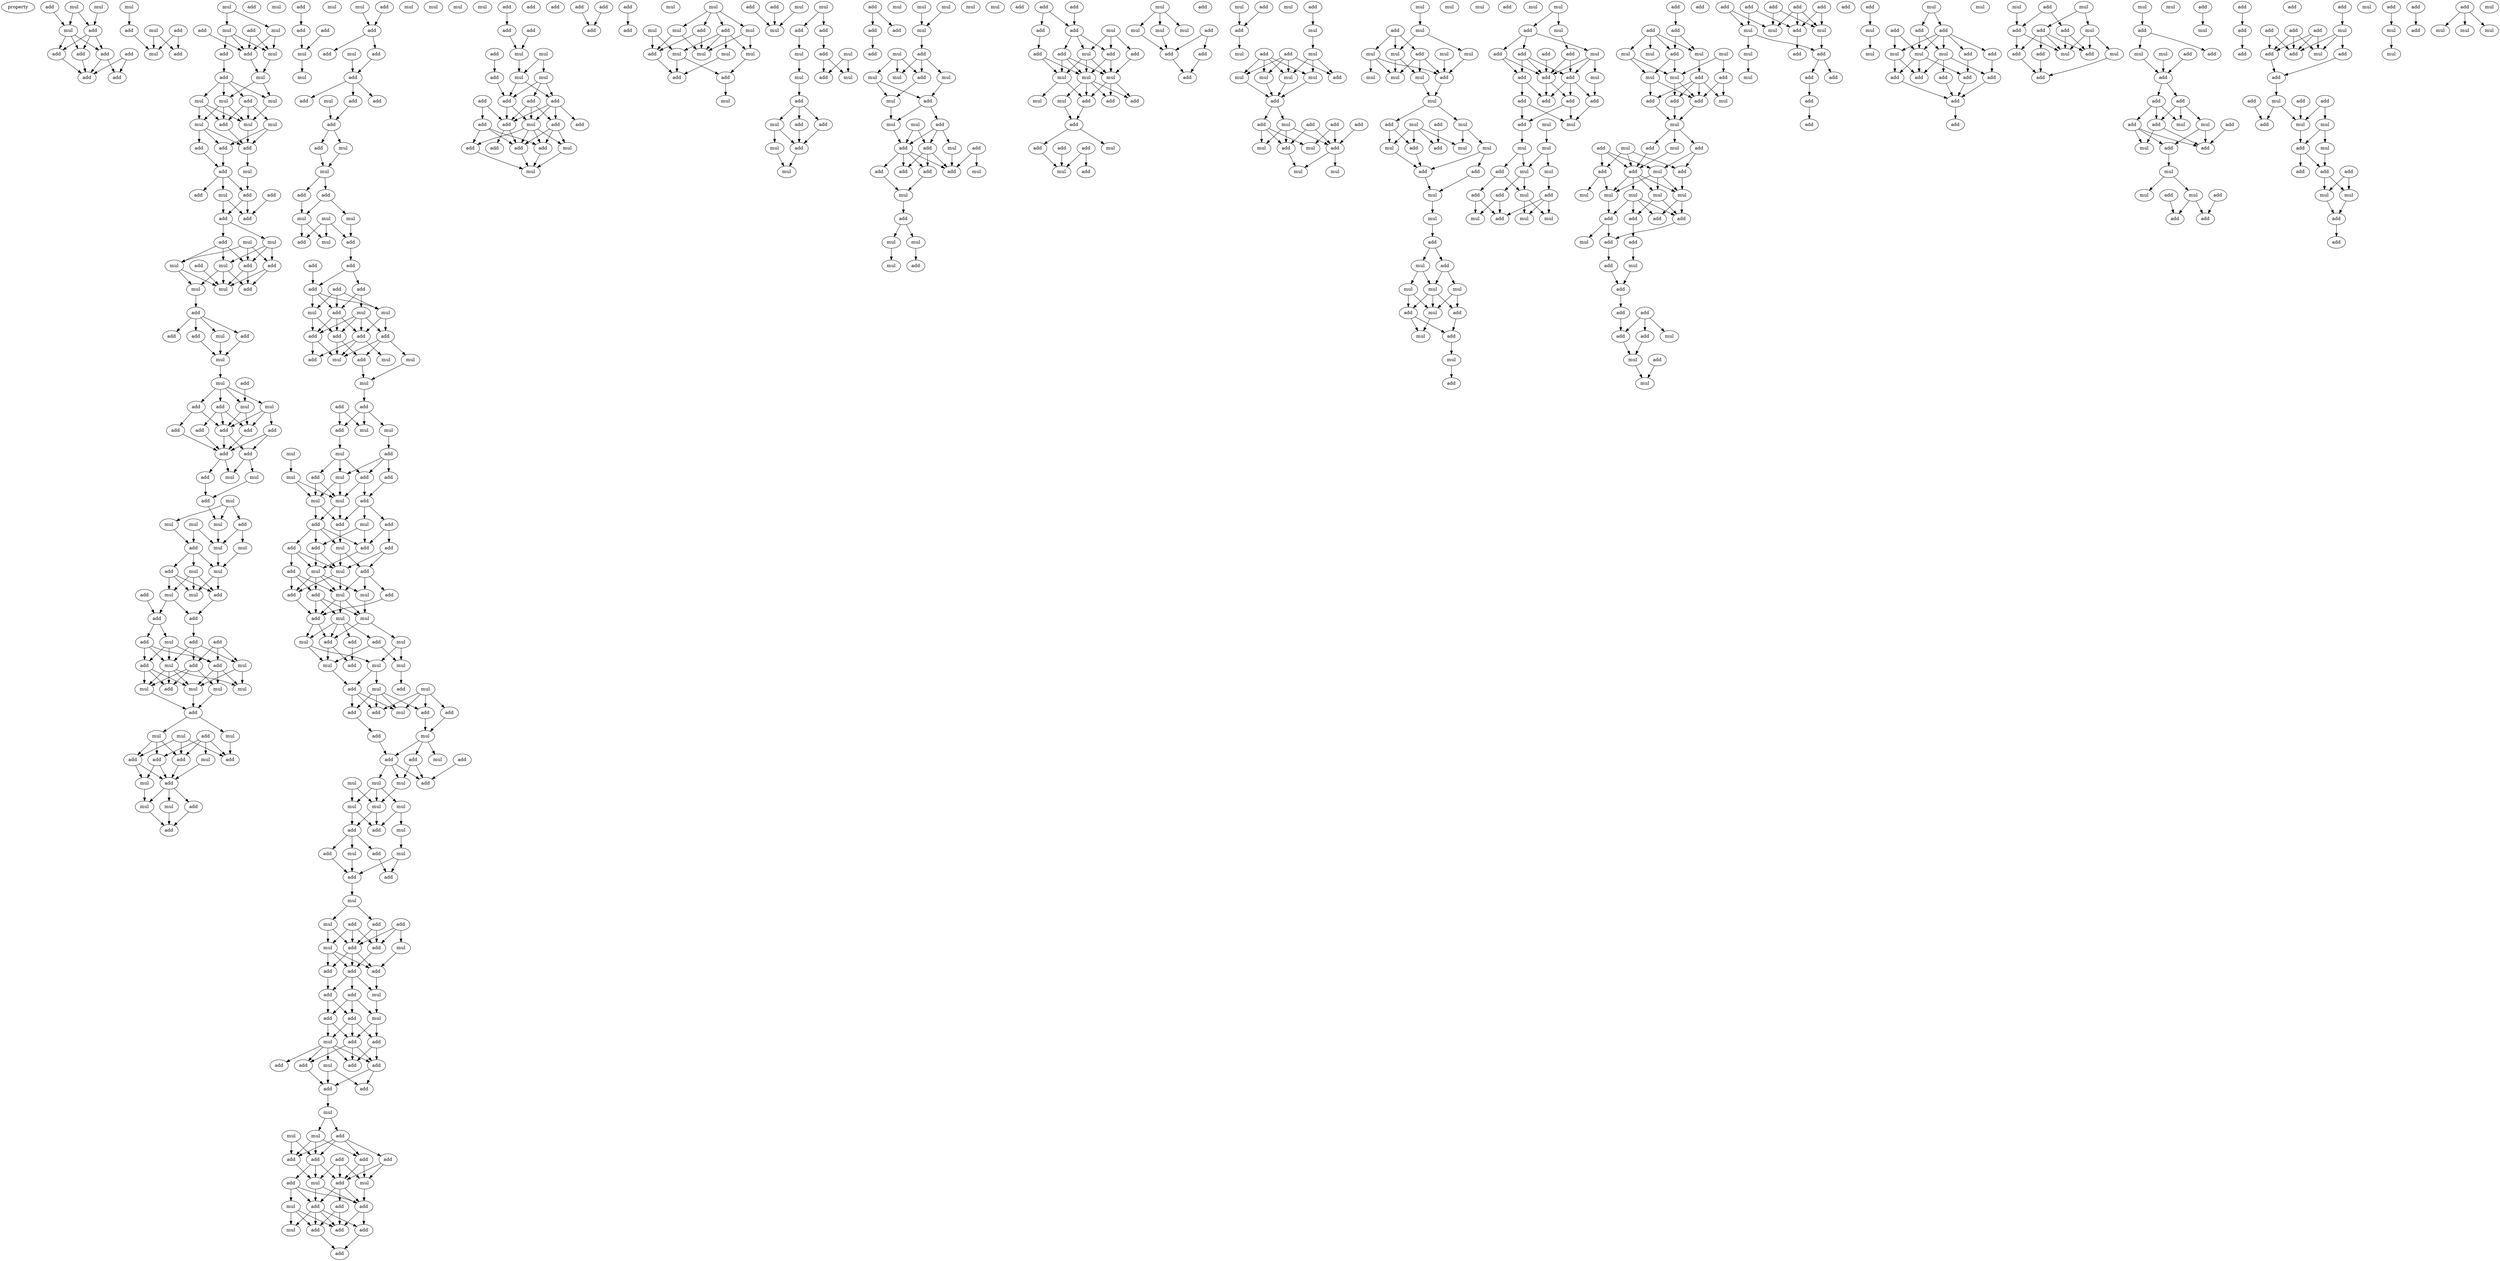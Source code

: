 digraph {
    node [fontcolor=black]
    property [mul=2,lf=1.6]
    0 [ label = mul ];
    1 [ label = mul ];
    2 [ label = add ];
    3 [ label = mul ];
    4 [ label = add ];
    5 [ label = add ];
    6 [ label = add ];
    7 [ label = add ];
    8 [ label = add ];
    9 [ label = add ];
    10 [ label = add ];
    11 [ label = mul ];
    12 [ label = add ];
    13 [ label = add ];
    14 [ label = mul ];
    15 [ label = mul ];
    16 [ label = add ];
    17 [ label = mul ];
    18 [ label = mul ];
    19 [ label = add ];
    20 [ label = mul ];
    21 [ label = add ];
    22 [ label = add ];
    23 [ label = add ];
    24 [ label = mul ];
    25 [ label = add ];
    26 [ label = mul ];
    27 [ label = add ];
    28 [ label = mul ];
    29 [ label = mul ];
    30 [ label = mul ];
    31 [ label = add ];
    32 [ label = mul ];
    33 [ label = mul ];
    34 [ label = mul ];
    35 [ label = add ];
    36 [ label = add ];
    37 [ label = add ];
    38 [ label = add ];
    39 [ label = mul ];
    40 [ label = add ];
    41 [ label = mul ];
    42 [ label = add ];
    43 [ label = add ];
    44 [ label = add ];
    45 [ label = add ];
    46 [ label = mul ];
    47 [ label = mul ];
    48 [ label = add ];
    49 [ label = add ];
    50 [ label = mul ];
    51 [ label = mul ];
    52 [ label = add ];
    53 [ label = add ];
    54 [ label = add ];
    55 [ label = mul ];
    56 [ label = mul ];
    57 [ label = add ];
    58 [ label = add ];
    59 [ label = mul ];
    60 [ label = add ];
    61 [ label = add ];
    62 [ label = mul ];
    63 [ label = add ];
    64 [ label = add ];
    65 [ label = mul ];
    66 [ label = add ];
    67 [ label = mul ];
    68 [ label = add ];
    69 [ label = mul ];
    70 [ label = add ];
    71 [ label = add ];
    72 [ label = add ];
    73 [ label = add ];
    74 [ label = add ];
    75 [ label = add ];
    76 [ label = add ];
    77 [ label = mul ];
    78 [ label = mul ];
    79 [ label = add ];
    80 [ label = add ];
    81 [ label = mul ];
    82 [ label = mul ];
    83 [ label = mul ];
    84 [ label = mul ];
    85 [ label = add ];
    86 [ label = mul ];
    87 [ label = add ];
    88 [ label = mul ];
    89 [ label = mul ];
    90 [ label = mul ];
    91 [ label = mul ];
    92 [ label = add ];
    93 [ label = add ];
    94 [ label = add ];
    95 [ label = mul ];
    96 [ label = mul ];
    97 [ label = add ];
    98 [ label = add ];
    99 [ label = mul ];
    100 [ label = add ];
    101 [ label = add ];
    102 [ label = add ];
    103 [ label = mul ];
    104 [ label = mul ];
    105 [ label = add ];
    106 [ label = add ];
    107 [ label = add ];
    108 [ label = mul ];
    109 [ label = mul ];
    110 [ label = add ];
    111 [ label = mul ];
    112 [ label = mul ];
    113 [ label = add ];
    114 [ label = mul ];
    115 [ label = add ];
    116 [ label = mul ];
    117 [ label = mul ];
    118 [ label = add ];
    119 [ label = add ];
    120 [ label = add ];
    121 [ label = mul ];
    122 [ label = add ];
    123 [ label = add ];
    124 [ label = mul ];
    125 [ label = add ];
    126 [ label = mul ];
    127 [ label = mul ];
    128 [ label = add ];
    129 [ label = add ];
    130 [ label = add ];
    131 [ label = mul ];
    132 [ label = add ];
    133 [ label = mul ];
    134 [ label = mul ];
    135 [ label = mul ];
    136 [ label = add ];
    137 [ label = add ];
    138 [ label = mul ];
    139 [ label = mul ];
    140 [ label = add ];
    141 [ label = add ];
    142 [ label = add ];
    143 [ label = mul ];
    144 [ label = add ];
    145 [ label = add ];
    146 [ label = mul ];
    147 [ label = add ];
    148 [ label = add ];
    149 [ label = add ];
    150 [ label = mul ];
    151 [ label = mul ];
    152 [ label = mul ];
    153 [ label = add ];
    154 [ label = add ];
    155 [ label = mul ];
    156 [ label = mul ];
    157 [ label = mul ];
    158 [ label = add ];
    159 [ label = mul ];
    160 [ label = add ];
    161 [ label = add ];
    162 [ label = add ];
    163 [ label = add ];
    164 [ label = add ];
    165 [ label = add ];
    166 [ label = mul ];
    167 [ label = mul ];
    168 [ label = add ];
    169 [ label = mul ];
    170 [ label = add ];
    171 [ label = add ];
    172 [ label = add ];
    173 [ label = add ];
    174 [ label = add ];
    175 [ label = mul ];
    176 [ label = mul ];
    177 [ label = mul ];
    178 [ label = add ];
    179 [ label = mul ];
    180 [ label = add ];
    181 [ label = add ];
    182 [ label = mul ];
    183 [ label = add ];
    184 [ label = mul ];
    185 [ label = add ];
    186 [ label = mul ];
    187 [ label = mul ];
    188 [ label = mul ];
    189 [ label = mul ];
    190 [ label = add ];
    191 [ label = add ];
    192 [ label = add ];
    193 [ label = mul ];
    194 [ label = mul ];
    195 [ label = add ];
    196 [ label = add ];
    197 [ label = mul ];
    198 [ label = add ];
    199 [ label = add ];
    200 [ label = add ];
    201 [ label = add ];
    202 [ label = add ];
    203 [ label = add ];
    204 [ label = mul ];
    205 [ label = add ];
    206 [ label = mul ];
    207 [ label = add ];
    208 [ label = mul ];
    209 [ label = mul ];
    210 [ label = add ];
    211 [ label = mul ];
    212 [ label = add ];
    213 [ label = add ];
    214 [ label = mul ];
    215 [ label = add ];
    216 [ label = mul ];
    217 [ label = mul ];
    218 [ label = mul ];
    219 [ label = add ];
    220 [ label = add ];
    221 [ label = add ];
    222 [ label = mul ];
    223 [ label = add ];
    224 [ label = mul ];
    225 [ label = mul ];
    226 [ label = add ];
    227 [ label = mul ];
    228 [ label = add ];
    229 [ label = mul ];
    230 [ label = add ];
    231 [ label = add ];
    232 [ label = add ];
    233 [ label = mul ];
    234 [ label = add ];
    235 [ label = mul ];
    236 [ label = add ];
    237 [ label = add ];
    238 [ label = add ];
    239 [ label = add ];
    240 [ label = mul ];
    241 [ label = mul ];
    242 [ label = add ];
    243 [ label = mul ];
    244 [ label = mul ];
    245 [ label = mul ];
    246 [ label = mul ];
    247 [ label = mul ];
    248 [ label = add ];
    249 [ label = add ];
    250 [ label = mul ];
    251 [ label = add ];
    252 [ label = mul ];
    253 [ label = add ];
    254 [ label = mul ];
    255 [ label = add ];
    256 [ label = add ];
    257 [ label = mul ];
    258 [ label = add ];
    259 [ label = mul ];
    260 [ label = add ];
    261 [ label = add ];
    262 [ label = mul ];
    263 [ label = mul ];
    264 [ label = add ];
    265 [ label = add ];
    266 [ label = add ];
    267 [ label = add ];
    268 [ label = add ];
    269 [ label = mul ];
    270 [ label = add ];
    271 [ label = add ];
    272 [ label = mul ];
    273 [ label = add ];
    274 [ label = add ];
    275 [ label = add ];
    276 [ label = mul ];
    277 [ label = add ];
    278 [ label = add ];
    279 [ label = add ];
    280 [ label = add ];
    281 [ label = mul ];
    282 [ label = add ];
    283 [ label = add ];
    284 [ label = add ];
    285 [ label = mul ];
    286 [ label = add ];
    287 [ label = mul ];
    288 [ label = mul ];
    289 [ label = mul ];
    290 [ label = add ];
    291 [ label = add ];
    292 [ label = add ];
    293 [ label = add ];
    294 [ label = add ];
    295 [ label = mul ];
    296 [ label = mul ];
    297 [ label = add ];
    298 [ label = add ];
    299 [ label = add ];
    300 [ label = mul ];
    301 [ label = add ];
    302 [ label = add ];
    303 [ label = add ];
    304 [ label = add ];
    305 [ label = mul ];
    306 [ label = add ];
    307 [ label = add ];
    308 [ label = add ];
    309 [ label = add ];
    310 [ label = add ];
    311 [ label = add ];
    312 [ label = add ];
    313 [ label = mul ];
    314 [ label = add ];
    315 [ label = mul ];
    316 [ label = mul ];
    317 [ label = add ];
    318 [ label = mul ];
    319 [ label = add ];
    320 [ label = add ];
    321 [ label = add ];
    322 [ label = add ];
    323 [ label = add ];
    324 [ label = add ];
    325 [ label = mul ];
    326 [ label = add ];
    327 [ label = add ];
    328 [ label = add ];
    329 [ label = mul ];
    330 [ label = add ];
    331 [ label = add ];
    332 [ label = add ];
    333 [ label = mul ];
    334 [ label = add ];
    335 [ label = add ];
    336 [ label = add ];
    337 [ label = add ];
    338 [ label = mul ];
    339 [ label = add ];
    340 [ label = mul ];
    341 [ label = mul ];
    342 [ label = add ];
    343 [ label = mul ];
    344 [ label = mul ];
    345 [ label = add ];
    346 [ label = add ];
    347 [ label = mul ];
    348 [ label = mul ];
    349 [ label = mul ];
    350 [ label = mul ];
    351 [ label = add ];
    352 [ label = add ];
    353 [ label = mul ];
    354 [ label = add ];
    355 [ label = add ];
    356 [ label = mul ];
    357 [ label = mul ];
    358 [ label = mul ];
    359 [ label = add ];
    360 [ label = add ];
    361 [ label = mul ];
    362 [ label = mul ];
    363 [ label = add ];
    364 [ label = mul ];
    365 [ label = mul ];
    366 [ label = add ];
    367 [ label = add ];
    368 [ label = mul ];
    369 [ label = add ];
    370 [ label = add ];
    371 [ label = mul ];
    372 [ label = add ];
    373 [ label = mul ];
    374 [ label = add ];
    375 [ label = add ];
    376 [ label = add ];
    377 [ label = add ];
    378 [ label = mul ];
    379 [ label = mul ];
    380 [ label = mul ];
    381 [ label = mul ];
    382 [ label = mul ];
    383 [ label = mul ];
    384 [ label = add ];
    385 [ label = mul ];
    386 [ label = mul ];
    387 [ label = mul ];
    388 [ label = mul ];
    389 [ label = add ];
    390 [ label = add ];
    391 [ label = mul ];
    392 [ label = add ];
    393 [ label = mul ];
    394 [ label = add ];
    395 [ label = mul ];
    396 [ label = mul ];
    397 [ label = add ];
    398 [ label = add ];
    399 [ label = add ];
    400 [ label = add ];
    401 [ label = add ];
    402 [ label = add ];
    403 [ label = mul ];
    404 [ label = add ];
    405 [ label = mul ];
    406 [ label = add ];
    407 [ label = mul ];
    408 [ label = mul ];
    409 [ label = mul ];
    410 [ label = add ];
    411 [ label = add ];
    412 [ label = add ];
    413 [ label = add ];
    414 [ label = mul ];
    415 [ label = add ];
    416 [ label = mul ];
    417 [ label = add ];
    418 [ label = add ];
    419 [ label = add ];
    420 [ label = add ];
    421 [ label = mul ];
    422 [ label = mul ];
    423 [ label = mul ];
    424 [ label = mul ];
    425 [ label = mul ];
    426 [ label = add ];
    427 [ label = add ];
    428 [ label = add ];
    429 [ label = add ];
    430 [ label = add ];
    431 [ label = add ];
    432 [ label = mul ];
    433 [ label = add ];
    434 [ label = mul ];
    435 [ label = add ];
    436 [ label = mul ];
    437 [ label = add ];
    438 [ label = mul ];
    439 [ label = mul ];
    440 [ label = mul ];
    441 [ label = add ];
    442 [ label = add ];
    443 [ label = add ];
    444 [ label = add ];
    445 [ label = mul ];
    446 [ label = mul ];
    447 [ label = add ];
    448 [ label = add ];
    449 [ label = mul ];
    450 [ label = add ];
    451 [ label = mul ];
    452 [ label = add ];
    453 [ label = add ];
    454 [ label = mul ];
    455 [ label = mul ];
    456 [ label = add ];
    457 [ label = mul ];
    458 [ label = mul ];
    459 [ label = mul ];
    460 [ label = add ];
    461 [ label = mul ];
    462 [ label = add ];
    463 [ label = add ];
    464 [ label = add ];
    465 [ label = add ];
    466 [ label = mul ];
    467 [ label = mul ];
    468 [ label = add ];
    469 [ label = add ];
    470 [ label = mul ];
    471 [ label = mul ];
    472 [ label = mul ];
    473 [ label = add ];
    474 [ label = mul ];
    475 [ label = add ];
    476 [ label = mul ];
    477 [ label = mul ];
    478 [ label = mul ];
    479 [ label = mul ];
    480 [ label = mul ];
    481 [ label = mul ];
    482 [ label = add ];
    483 [ label = mul ];
    484 [ label = mul ];
    485 [ label = add ];
    486 [ label = add ];
    487 [ label = mul ];
    488 [ label = mul ];
    489 [ label = mul ];
    490 [ label = mul ];
    491 [ label = mul ];
    492 [ label = add ];
    493 [ label = add ];
    494 [ label = add ];
    495 [ label = add ];
    496 [ label = mul ];
    497 [ label = mul ];
    498 [ label = add ];
    499 [ label = mul ];
    500 [ label = add ];
    501 [ label = mul ];
    502 [ label = mul ];
    503 [ label = mul ];
    504 [ label = mul ];
    505 [ label = add ];
    506 [ label = add ];
    507 [ label = add ];
    508 [ label = mul ];
    509 [ label = mul ];
    510 [ label = mul ];
    511 [ label = add ];
    512 [ label = mul ];
    513 [ label = add ];
    514 [ label = mul ];
    515 [ label = mul ];
    516 [ label = add ];
    517 [ label = mul ];
    518 [ label = add ];
    519 [ label = add ];
    520 [ label = mul ];
    521 [ label = add ];
    522 [ label = add ];
    523 [ label = add ];
    524 [ label = add ];
    525 [ label = mul ];
    526 [ label = add ];
    527 [ label = add ];
    528 [ label = add ];
    529 [ label = add ];
    530 [ label = add ];
    531 [ label = mul ];
    532 [ label = add ];
    533 [ label = mul ];
    534 [ label = mul ];
    535 [ label = mul ];
    536 [ label = add ];
    537 [ label = mul ];
    538 [ label = mul ];
    539 [ label = mul ];
    540 [ label = add ];
    541 [ label = add ];
    542 [ label = add ];
    543 [ label = mul ];
    544 [ label = add ];
    545 [ label = mul ];
    546 [ label = mul ];
    547 [ label = add ];
    548 [ label = add ];
    549 [ label = add ];
    550 [ label = mul ];
    551 [ label = mul ];
    552 [ label = add ];
    553 [ label = mul ];
    554 [ label = mul ];
    555 [ label = mul ];
    556 [ label = add ];
    557 [ label = add ];
    558 [ label = mul ];
    559 [ label = add ];
    560 [ label = add ];
    561 [ label = add ];
    562 [ label = mul ];
    563 [ label = mul ];
    564 [ label = add ];
    565 [ label = add ];
    566 [ label = mul ];
    567 [ label = mul ];
    568 [ label = add ];
    569 [ label = add ];
    570 [ label = add ];
    571 [ label = mul ];
    572 [ label = add ];
    573 [ label = mul ];
    574 [ label = mul ];
    575 [ label = mul ];
    576 [ label = mul ];
    577 [ label = mul ];
    578 [ label = add ];
    579 [ label = add ];
    580 [ label = add ];
    581 [ label = add ];
    582 [ label = add ];
    583 [ label = add ];
    584 [ label = mul ];
    585 [ label = add ];
    586 [ label = mul ];
    587 [ label = add ];
    588 [ label = add ];
    589 [ label = add ];
    590 [ label = add ];
    591 [ label = mul ];
    592 [ label = add ];
    593 [ label = add ];
    594 [ label = mul ];
    595 [ label = add ];
    596 [ label = mul ];
    597 [ label = add ];
    598 [ label = add ];
    599 [ label = add ];
    600 [ label = add ];
    601 [ label = add ];
    602 [ label = mul ];
    603 [ label = mul ];
    604 [ label = add ];
    605 [ label = mul ];
    606 [ label = add ];
    607 [ label = mul ];
    608 [ label = add ];
    609 [ label = add ];
    610 [ label = mul ];
    611 [ label = add ];
    612 [ label = add ];
    613 [ label = add ];
    614 [ label = add ];
    615 [ label = mul ];
    616 [ label = add ];
    617 [ label = mul ];
    618 [ label = mul ];
    619 [ label = mul ];
    620 [ label = add ];
    621 [ label = add ];
    622 [ label = add ];
    623 [ label = add ];
    624 [ label = mul ];
    625 [ label = mul ];
    626 [ label = mul ];
    627 [ label = add ];
    628 [ label = add ];
    629 [ label = add ];
    630 [ label = add ];
    631 [ label = add ];
    632 [ label = add ];
    633 [ label = add ];
    634 [ label = add ];
    635 [ label = add ];
    636 [ label = mul ];
    637 [ label = mul ];
    638 [ label = add ];
    639 [ label = add ];
    640 [ label = mul ];
    641 [ label = add ];
    642 [ label = mul ];
    643 [ label = add ];
    644 [ label = mul ];
    645 [ label = add ];
    646 [ label = add ];
    647 [ label = add ];
    648 [ label = mul ];
    649 [ label = add ];
    650 [ label = mul ];
    651 [ label = mul ];
    652 [ label = mul ];
    653 [ label = add ];
    654 [ label = add ];
    655 [ label = add ];
    656 [ label = add ];
    657 [ label = add ];
    658 [ label = add ];
    659 [ label = mul ];
    660 [ label = add ];
    661 [ label = add ];
    662 [ label = mul ];
    663 [ label = add ];
    664 [ label = mul ];
    665 [ label = add ];
    666 [ label = mul ];
    667 [ label = mul ];
    668 [ label = add ];
    669 [ label = mul ];
    670 [ label = add ];
    671 [ label = add ];
    672 [ label = add ];
    673 [ label = add ];
    674 [ label = add ];
    675 [ label = mul ];
    676 [ label = add ];
    677 [ label = add ];
    678 [ label = add ];
    679 [ label = add ];
    680 [ label = add ];
    681 [ label = add ];
    682 [ label = add ];
    683 [ label = mul ];
    684 [ label = mul ];
    685 [ label = add ];
    686 [ label = add ];
    687 [ label = add ];
    688 [ label = mul ];
    689 [ label = add ];
    690 [ label = add ];
    691 [ label = mul ];
    692 [ label = add ];
    693 [ label = add ];
    694 [ label = add ];
    695 [ label = mul ];
    696 [ label = mul ];
    697 [ label = mul ];
    698 [ label = add ];
    699 [ label = add ];
    700 [ label = add ];
    701 [ label = add ];
    702 [ label = mul ];
    703 [ label = mul ];
    704 [ label = add ];
    705 [ label = add ];
    706 [ label = add ];
    707 [ label = add ];
    708 [ label = mul ];
    709 [ label = add ];
    710 [ label = mul ];
    711 [ label = add ];
    712 [ label = mul ];
    713 [ label = mul ];
    714 [ label = mul ];
    715 [ label = mul ];
    0 -> 3 [ name = 0 ];
    0 -> 4 [ name = 1 ];
    1 -> 4 [ name = 2 ];
    2 -> 3 [ name = 3 ];
    3 -> 5 [ name = 4 ];
    3 -> 6 [ name = 5 ];
    3 -> 8 [ name = 6 ];
    4 -> 5 [ name = 7 ];
    4 -> 6 [ name = 8 ];
    4 -> 8 [ name = 9 ];
    5 -> 9 [ name = 10 ];
    6 -> 9 [ name = 11 ];
    6 -> 10 [ name = 12 ];
    7 -> 9 [ name = 13 ];
    7 -> 10 [ name = 14 ];
    8 -> 9 [ name = 15 ];
    11 -> 13 [ name = 16 ];
    12 -> 15 [ name = 17 ];
    12 -> 16 [ name = 18 ];
    13 -> 15 [ name = 19 ];
    14 -> 15 [ name = 20 ];
    14 -> 16 [ name = 21 ];
    17 -> 18 [ name = 22 ];
    17 -> 20 [ name = 23 ];
    18 -> 22 [ name = 24 ];
    18 -> 23 [ name = 25 ];
    18 -> 24 [ name = 26 ];
    19 -> 23 [ name = 27 ];
    19 -> 24 [ name = 28 ];
    20 -> 23 [ name = 29 ];
    20 -> 24 [ name = 30 ];
    21 -> 23 [ name = 31 ];
    22 -> 25 [ name = 32 ];
    23 -> 26 [ name = 33 ];
    24 -> 26 [ name = 34 ];
    25 -> 27 [ name = 35 ];
    25 -> 28 [ name = 36 ];
    25 -> 29 [ name = 37 ];
    25 -> 30 [ name = 38 ];
    26 -> 28 [ name = 39 ];
    26 -> 29 [ name = 40 ];
    27 -> 31 [ name = 41 ];
    27 -> 32 [ name = 42 ];
    27 -> 34 [ name = 43 ];
    28 -> 31 [ name = 44 ];
    28 -> 32 [ name = 45 ];
    28 -> 33 [ name = 46 ];
    29 -> 32 [ name = 47 ];
    30 -> 31 [ name = 48 ];
    30 -> 32 [ name = 49 ];
    30 -> 33 [ name = 50 ];
    31 -> 36 [ name = 51 ];
    32 -> 36 [ name = 52 ];
    33 -> 35 [ name = 53 ];
    33 -> 36 [ name = 54 ];
    33 -> 37 [ name = 55 ];
    34 -> 35 [ name = 56 ];
    34 -> 36 [ name = 57 ];
    35 -> 38 [ name = 58 ];
    36 -> 39 [ name = 59 ];
    37 -> 38 [ name = 60 ];
    38 -> 40 [ name = 61 ];
    38 -> 41 [ name = 62 ];
    38 -> 43 [ name = 63 ];
    39 -> 43 [ name = 64 ];
    41 -> 44 [ name = 65 ];
    41 -> 45 [ name = 66 ];
    42 -> 45 [ name = 67 ];
    43 -> 44 [ name = 68 ];
    43 -> 45 [ name = 69 ];
    44 -> 47 [ name = 70 ];
    44 -> 48 [ name = 71 ];
    46 -> 50 [ name = 72 ];
    46 -> 52 [ name = 73 ];
    46 -> 53 [ name = 74 ];
    47 -> 51 [ name = 75 ];
    47 -> 52 [ name = 76 ];
    47 -> 53 [ name = 77 ];
    48 -> 50 [ name = 78 ];
    48 -> 51 [ name = 79 ];
    48 -> 53 [ name = 80 ];
    49 -> 56 [ name = 81 ];
    50 -> 55 [ name = 82 ];
    50 -> 56 [ name = 83 ];
    51 -> 54 [ name = 84 ];
    51 -> 55 [ name = 85 ];
    51 -> 56 [ name = 86 ];
    52 -> 54 [ name = 87 ];
    52 -> 56 [ name = 88 ];
    53 -> 54 [ name = 89 ];
    53 -> 56 [ name = 90 ];
    55 -> 57 [ name = 91 ];
    57 -> 58 [ name = 92 ];
    57 -> 59 [ name = 93 ];
    57 -> 60 [ name = 94 ];
    57 -> 61 [ name = 95 ];
    59 -> 62 [ name = 96 ];
    60 -> 62 [ name = 97 ];
    61 -> 62 [ name = 98 ];
    62 -> 65 [ name = 99 ];
    64 -> 69 [ name = 100 ];
    65 -> 66 [ name = 101 ];
    65 -> 67 [ name = 102 ];
    65 -> 68 [ name = 103 ];
    65 -> 69 [ name = 104 ];
    66 -> 70 [ name = 105 ];
    66 -> 72 [ name = 106 ];
    66 -> 74 [ name = 107 ];
    67 -> 70 [ name = 108 ];
    67 -> 71 [ name = 109 ];
    67 -> 74 [ name = 110 ];
    68 -> 73 [ name = 111 ];
    68 -> 74 [ name = 112 ];
    69 -> 70 [ name = 113 ];
    69 -> 74 [ name = 114 ];
    70 -> 75 [ name = 115 ];
    71 -> 75 [ name = 116 ];
    71 -> 76 [ name = 117 ];
    72 -> 75 [ name = 118 ];
    73 -> 75 [ name = 119 ];
    74 -> 75 [ name = 120 ];
    74 -> 76 [ name = 121 ];
    75 -> 78 [ name = 122 ];
    75 -> 79 [ name = 123 ];
    76 -> 77 [ name = 124 ];
    76 -> 78 [ name = 125 ];
    77 -> 80 [ name = 126 ];
    79 -> 80 [ name = 127 ];
    80 -> 86 [ name = 128 ];
    81 -> 84 [ name = 129 ];
    81 -> 85 [ name = 130 ];
    81 -> 86 [ name = 131 ];
    82 -> 87 [ name = 132 ];
    82 -> 88 [ name = 133 ];
    84 -> 87 [ name = 134 ];
    85 -> 88 [ name = 135 ];
    85 -> 89 [ name = 136 ];
    86 -> 88 [ name = 137 ];
    87 -> 90 [ name = 138 ];
    87 -> 91 [ name = 139 ];
    87 -> 92 [ name = 140 ];
    88 -> 91 [ name = 141 ];
    89 -> 91 [ name = 142 ];
    90 -> 94 [ name = 143 ];
    90 -> 95 [ name = 144 ];
    90 -> 96 [ name = 145 ];
    91 -> 94 [ name = 146 ];
    91 -> 96 [ name = 147 ];
    92 -> 94 [ name = 148 ];
    92 -> 95 [ name = 149 ];
    92 -> 96 [ name = 150 ];
    93 -> 98 [ name = 151 ];
    94 -> 97 [ name = 152 ];
    95 -> 97 [ name = 153 ];
    95 -> 98 [ name = 154 ];
    97 -> 100 [ name = 155 ];
    98 -> 99 [ name = 156 ];
    98 -> 102 [ name = 157 ];
    99 -> 103 [ name = 158 ];
    99 -> 105 [ name = 159 ];
    99 -> 107 [ name = 160 ];
    100 -> 103 [ name = 161 ];
    100 -> 104 [ name = 162 ];
    100 -> 106 [ name = 163 ];
    101 -> 104 [ name = 164 ];
    101 -> 106 [ name = 165 ];
    101 -> 107 [ name = 166 ];
    102 -> 103 [ name = 167 ];
    102 -> 105 [ name = 168 ];
    102 -> 107 [ name = 169 ];
    103 -> 109 [ name = 170 ];
    103 -> 110 [ name = 171 ];
    103 -> 111 [ name = 172 ];
    103 -> 112 [ name = 173 ];
    104 -> 109 [ name = 174 ];
    104 -> 112 [ name = 175 ];
    105 -> 109 [ name = 176 ];
    105 -> 110 [ name = 177 ];
    105 -> 111 [ name = 178 ];
    106 -> 108 [ name = 179 ];
    106 -> 110 [ name = 180 ];
    106 -> 111 [ name = 181 ];
    107 -> 108 [ name = 182 ];
    107 -> 109 [ name = 183 ];
    107 -> 112 [ name = 184 ];
    108 -> 113 [ name = 185 ];
    109 -> 113 [ name = 186 ];
    111 -> 113 [ name = 187 ];
    113 -> 114 [ name = 188 ];
    113 -> 116 [ name = 189 ];
    114 -> 118 [ name = 190 ];
    114 -> 119 [ name = 191 ];
    114 -> 120 [ name = 192 ];
    115 -> 119 [ name = 193 ];
    115 -> 120 [ name = 194 ];
    115 -> 121 [ name = 195 ];
    115 -> 122 [ name = 196 ];
    116 -> 122 [ name = 197 ];
    117 -> 118 [ name = 198 ];
    117 -> 119 [ name = 199 ];
    117 -> 122 [ name = 200 ];
    118 -> 123 [ name = 201 ];
    118 -> 124 [ name = 202 ];
    119 -> 123 [ name = 203 ];
    120 -> 123 [ name = 204 ];
    120 -> 124 [ name = 205 ];
    121 -> 123 [ name = 206 ];
    123 -> 125 [ name = 207 ];
    123 -> 126 [ name = 208 ];
    123 -> 127 [ name = 209 ];
    124 -> 126 [ name = 210 ];
    125 -> 129 [ name = 211 ];
    126 -> 129 [ name = 212 ];
    127 -> 129 [ name = 213 ];
    128 -> 132 [ name = 214 ];
    130 -> 133 [ name = 215 ];
    132 -> 133 [ name = 216 ];
    133 -> 135 [ name = 217 ];
    134 -> 137 [ name = 218 ];
    136 -> 137 [ name = 219 ];
    137 -> 140 [ name = 220 ];
    137 -> 141 [ name = 221 ];
    138 -> 142 [ name = 222 ];
    140 -> 142 [ name = 223 ];
    142 -> 144 [ name = 224 ];
    142 -> 145 [ name = 225 ];
    142 -> 147 [ name = 226 ];
    144 -> 148 [ name = 227 ];
    146 -> 148 [ name = 228 ];
    148 -> 149 [ name = 229 ];
    148 -> 150 [ name = 230 ];
    149 -> 152 [ name = 231 ];
    150 -> 152 [ name = 232 ];
    152 -> 153 [ name = 233 ];
    152 -> 154 [ name = 234 ];
    153 -> 156 [ name = 235 ];
    154 -> 155 [ name = 236 ];
    154 -> 156 [ name = 237 ];
    155 -> 160 [ name = 238 ];
    156 -> 158 [ name = 239 ];
    156 -> 159 [ name = 240 ];
    157 -> 158 [ name = 241 ];
    157 -> 159 [ name = 242 ];
    157 -> 160 [ name = 243 ];
    160 -> 162 [ name = 244 ];
    161 -> 164 [ name = 245 ];
    162 -> 163 [ name = 246 ];
    162 -> 164 [ name = 247 ];
    163 -> 168 [ name = 248 ];
    163 -> 169 [ name = 249 ];
    164 -> 166 [ name = 250 ];
    164 -> 167 [ name = 251 ];
    164 -> 168 [ name = 252 ];
    165 -> 166 [ name = 253 ];
    165 -> 167 [ name = 254 ];
    165 -> 168 [ name = 255 ];
    166 -> 170 [ name = 256 ];
    166 -> 171 [ name = 257 ];
    167 -> 172 [ name = 258 ];
    167 -> 173 [ name = 259 ];
    168 -> 170 [ name = 260 ];
    168 -> 171 [ name = 261 ];
    168 -> 172 [ name = 262 ];
    169 -> 170 [ name = 263 ];
    169 -> 171 [ name = 264 ];
    169 -> 172 [ name = 265 ];
    169 -> 173 [ name = 266 ];
    170 -> 174 [ name = 267 ];
    170 -> 175 [ name = 268 ];
    171 -> 175 [ name = 269 ];
    171 -> 178 [ name = 270 ];
    172 -> 174 [ name = 271 ];
    172 -> 175 [ name = 272 ];
    172 -> 176 [ name = 273 ];
    173 -> 175 [ name = 274 ];
    173 -> 177 [ name = 275 ];
    173 -> 178 [ name = 276 ];
    177 -> 179 [ name = 277 ];
    178 -> 179 [ name = 278 ];
    179 -> 181 [ name = 279 ];
    180 -> 182 [ name = 280 ];
    180 -> 183 [ name = 281 ];
    181 -> 182 [ name = 282 ];
    181 -> 183 [ name = 283 ];
    181 -> 184 [ name = 284 ];
    183 -> 186 [ name = 285 ];
    184 -> 185 [ name = 286 ];
    185 -> 188 [ name = 287 ];
    185 -> 190 [ name = 288 ];
    185 -> 191 [ name = 289 ];
    186 -> 188 [ name = 290 ];
    186 -> 191 [ name = 291 ];
    186 -> 192 [ name = 292 ];
    187 -> 189 [ name = 293 ];
    188 -> 193 [ name = 294 ];
    188 -> 194 [ name = 295 ];
    189 -> 193 [ name = 296 ];
    189 -> 194 [ name = 297 ];
    190 -> 195 [ name = 298 ];
    191 -> 194 [ name = 299 ];
    191 -> 195 [ name = 300 ];
    192 -> 193 [ name = 301 ];
    192 -> 194 [ name = 302 ];
    193 -> 198 [ name = 303 ];
    193 -> 199 [ name = 304 ];
    194 -> 198 [ name = 305 ];
    194 -> 199 [ name = 306 ];
    195 -> 196 [ name = 307 ];
    195 -> 197 [ name = 308 ];
    195 -> 198 [ name = 309 ];
    196 -> 201 [ name = 310 ];
    196 -> 202 [ name = 311 ];
    197 -> 201 [ name = 312 ];
    197 -> 203 [ name = 313 ];
    198 -> 204 [ name = 314 ];
    199 -> 200 [ name = 315 ];
    199 -> 201 [ name = 316 ];
    199 -> 203 [ name = 317 ];
    199 -> 204 [ name = 318 ];
    200 -> 206 [ name = 319 ];
    200 -> 207 [ name = 320 ];
    200 -> 208 [ name = 321 ];
    201 -> 208 [ name = 322 ];
    202 -> 205 [ name = 323 ];
    202 -> 206 [ name = 324 ];
    203 -> 206 [ name = 325 ];
    203 -> 208 [ name = 326 ];
    204 -> 205 [ name = 327 ];
    204 -> 206 [ name = 328 ];
    205 -> 209 [ name = 329 ];
    205 -> 211 [ name = 330 ];
    205 -> 212 [ name = 331 ];
    206 -> 209 [ name = 332 ];
    206 -> 210 [ name = 333 ];
    207 -> 209 [ name = 334 ];
    207 -> 210 [ name = 335 ];
    207 -> 213 [ name = 336 ];
    208 -> 209 [ name = 337 ];
    208 -> 210 [ name = 338 ];
    208 -> 211 [ name = 339 ];
    208 -> 213 [ name = 340 ];
    209 -> 214 [ name = 341 ];
    209 -> 215 [ name = 342 ];
    209 -> 216 [ name = 343 ];
    210 -> 215 [ name = 344 ];
    211 -> 214 [ name = 345 ];
    212 -> 215 [ name = 346 ];
    213 -> 214 [ name = 347 ];
    213 -> 215 [ name = 348 ];
    213 -> 216 [ name = 349 ];
    214 -> 218 [ name = 350 ];
    214 -> 220 [ name = 351 ];
    215 -> 217 [ name = 352 ];
    215 -> 220 [ name = 353 ];
    216 -> 217 [ name = 354 ];
    216 -> 219 [ name = 355 ];
    216 -> 220 [ name = 356 ];
    216 -> 221 [ name = 357 ];
    217 -> 224 [ name = 358 ];
    217 -> 225 [ name = 359 ];
    218 -> 222 [ name = 360 ];
    218 -> 225 [ name = 361 ];
    219 -> 223 [ name = 362 ];
    220 -> 223 [ name = 363 ];
    220 -> 224 [ name = 364 ];
    221 -> 222 [ name = 365 ];
    221 -> 224 [ name = 366 ];
    222 -> 228 [ name = 367 ];
    224 -> 226 [ name = 368 ];
    225 -> 226 [ name = 369 ];
    225 -> 227 [ name = 370 ];
    226 -> 231 [ name = 371 ];
    226 -> 233 [ name = 372 ];
    226 -> 234 [ name = 373 ];
    227 -> 231 [ name = 374 ];
    227 -> 232 [ name = 375 ];
    227 -> 233 [ name = 376 ];
    227 -> 234 [ name = 377 ];
    229 -> 230 [ name = 378 ];
    229 -> 231 [ name = 379 ];
    229 -> 232 [ name = 380 ];
    229 -> 233 [ name = 381 ];
    230 -> 235 [ name = 382 ];
    232 -> 235 [ name = 383 ];
    234 -> 236 [ name = 384 ];
    235 -> 238 [ name = 385 ];
    235 -> 239 [ name = 386 ];
    235 -> 240 [ name = 387 ];
    236 -> 239 [ name = 388 ];
    237 -> 242 [ name = 389 ];
    238 -> 242 [ name = 390 ];
    238 -> 244 [ name = 391 ];
    239 -> 241 [ name = 392 ];
    239 -> 242 [ name = 393 ];
    239 -> 244 [ name = 394 ];
    241 -> 245 [ name = 395 ];
    241 -> 246 [ name = 396 ];
    241 -> 247 [ name = 397 ];
    243 -> 245 [ name = 398 ];
    243 -> 247 [ name = 399 ];
    244 -> 245 [ name = 400 ];
    245 -> 248 [ name = 401 ];
    245 -> 249 [ name = 402 ];
    246 -> 249 [ name = 403 ];
    246 -> 250 [ name = 404 ];
    247 -> 248 [ name = 405 ];
    247 -> 249 [ name = 406 ];
    248 -> 251 [ name = 407 ];
    248 -> 252 [ name = 408 ];
    248 -> 253 [ name = 409 ];
    250 -> 254 [ name = 410 ];
    251 -> 256 [ name = 411 ];
    252 -> 255 [ name = 412 ];
    253 -> 255 [ name = 413 ];
    254 -> 255 [ name = 414 ];
    254 -> 256 [ name = 415 ];
    255 -> 257 [ name = 416 ];
    257 -> 259 [ name = 417 ];
    257 -> 261 [ name = 418 ];
    258 -> 262 [ name = 419 ];
    258 -> 264 [ name = 420 ];
    258 -> 265 [ name = 421 ];
    259 -> 263 [ name = 422 ];
    259 -> 264 [ name = 423 ];
    260 -> 263 [ name = 424 ];
    260 -> 264 [ name = 425 ];
    260 -> 265 [ name = 426 ];
    261 -> 264 [ name = 427 ];
    261 -> 265 [ name = 428 ];
    262 -> 267 [ name = 429 ];
    263 -> 266 [ name = 430 ];
    263 -> 267 [ name = 431 ];
    263 -> 268 [ name = 432 ];
    264 -> 266 [ name = 433 ];
    264 -> 267 [ name = 434 ];
    264 -> 268 [ name = 435 ];
    265 -> 266 [ name = 436 ];
    266 -> 269 [ name = 437 ];
    266 -> 270 [ name = 438 ];
    266 -> 271 [ name = 439 ];
    267 -> 269 [ name = 440 ];
    268 -> 270 [ name = 441 ];
    269 -> 272 [ name = 442 ];
    270 -> 273 [ name = 443 ];
    270 -> 274 [ name = 444 ];
    271 -> 272 [ name = 445 ];
    271 -> 273 [ name = 446 ];
    271 -> 274 [ name = 447 ];
    272 -> 275 [ name = 448 ];
    272 -> 277 [ name = 449 ];
    273 -> 275 [ name = 450 ];
    273 -> 276 [ name = 451 ];
    273 -> 277 [ name = 452 ];
    274 -> 275 [ name = 453 ];
    274 -> 276 [ name = 454 ];
    275 -> 278 [ name = 455 ];
    275 -> 280 [ name = 456 ];
    275 -> 282 [ name = 457 ];
    276 -> 278 [ name = 458 ];
    276 -> 279 [ name = 459 ];
    276 -> 280 [ name = 460 ];
    276 -> 281 [ name = 461 ];
    276 -> 282 [ name = 462 ];
    277 -> 280 [ name = 463 ];
    277 -> 282 [ name = 464 ];
    278 -> 284 [ name = 465 ];
    281 -> 283 [ name = 466 ];
    281 -> 284 [ name = 467 ];
    282 -> 283 [ name = 468 ];
    282 -> 284 [ name = 469 ];
    284 -> 285 [ name = 470 ];
    285 -> 286 [ name = 471 ];
    285 -> 289 [ name = 472 ];
    286 -> 290 [ name = 473 ];
    286 -> 291 [ name = 474 ];
    286 -> 292 [ name = 475 ];
    286 -> 294 [ name = 476 ];
    288 -> 291 [ name = 477 ];
    288 -> 292 [ name = 478 ];
    289 -> 290 [ name = 479 ];
    289 -> 291 [ name = 480 ];
    289 -> 292 [ name = 481 ];
    290 -> 296 [ name = 482 ];
    290 -> 298 [ name = 483 ];
    291 -> 295 [ name = 484 ];
    291 -> 297 [ name = 485 ];
    291 -> 298 [ name = 486 ];
    292 -> 295 [ name = 487 ];
    293 -> 295 [ name = 488 ];
    293 -> 296 [ name = 489 ];
    293 -> 298 [ name = 490 ];
    294 -> 296 [ name = 491 ];
    294 -> 298 [ name = 492 ];
    295 -> 301 [ name = 493 ];
    295 -> 302 [ name = 494 ];
    296 -> 302 [ name = 495 ];
    297 -> 300 [ name = 496 ];
    297 -> 301 [ name = 497 ];
    297 -> 302 [ name = 498 ];
    298 -> 299 [ name = 499 ];
    298 -> 301 [ name = 500 ];
    298 -> 302 [ name = 501 ];
    299 -> 303 [ name = 502 ];
    299 -> 306 [ name = 503 ];
    300 -> 303 [ name = 504 ];
    300 -> 305 [ name = 505 ];
    300 -> 306 [ name = 506 ];
    301 -> 303 [ name = 507 ];
    301 -> 304 [ name = 508 ];
    301 -> 305 [ name = 509 ];
    301 -> 306 [ name = 510 ];
    302 -> 303 [ name = 511 ];
    302 -> 304 [ name = 512 ];
    304 -> 307 [ name = 513 ];
    306 -> 307 [ name = 514 ];
    308 -> 310 [ name = 515 ];
    310 -> 313 [ name = 516 ];
    312 -> 313 [ name = 517 ];
    313 -> 318 [ name = 518 ];
    314 -> 317 [ name = 519 ];
    315 -> 316 [ name = 520 ];
    315 -> 318 [ name = 521 ];
    316 -> 319 [ name = 522 ];
    316 -> 321 [ name = 523 ];
    316 -> 322 [ name = 524 ];
    317 -> 322 [ name = 525 ];
    318 -> 319 [ name = 526 ];
    318 -> 322 [ name = 527 ];
    319 -> 323 [ name = 528 ];
    319 -> 324 [ name = 529 ];
    319 -> 325 [ name = 530 ];
    319 -> 327 [ name = 531 ];
    320 -> 323 [ name = 532 ];
    320 -> 326 [ name = 533 ];
    321 -> 323 [ name = 534 ];
    321 -> 324 [ name = 535 ];
    321 -> 325 [ name = 536 ];
    322 -> 323 [ name = 537 ];
    322 -> 325 [ name = 538 ];
    323 -> 330 [ name = 539 ];
    323 -> 331 [ name = 540 ];
    324 -> 329 [ name = 541 ];
    324 -> 331 [ name = 542 ];
    324 -> 332 [ name = 543 ];
    325 -> 328 [ name = 544 ];
    325 -> 329 [ name = 545 ];
    325 -> 331 [ name = 546 ];
    325 -> 332 [ name = 547 ];
    326 -> 328 [ name = 548 ];
    326 -> 331 [ name = 549 ];
    326 -> 332 [ name = 550 ];
    328 -> 333 [ name = 551 ];
    329 -> 333 [ name = 552 ];
    331 -> 333 [ name = 553 ];
    332 -> 333 [ name = 554 ];
    334 -> 336 [ name = 555 ];
    335 -> 336 [ name = 556 ];
    337 -> 339 [ name = 557 ];
    340 -> 341 [ name = 558 ];
    340 -> 342 [ name = 559 ];
    340 -> 344 [ name = 560 ];
    340 -> 345 [ name = 561 ];
    341 -> 347 [ name = 562 ];
    341 -> 349 [ name = 563 ];
    342 -> 346 [ name = 564 ];
    342 -> 347 [ name = 565 ];
    343 -> 346 [ name = 566 ];
    343 -> 350 [ name = 567 ];
    344 -> 346 [ name = 568 ];
    344 -> 347 [ name = 569 ];
    345 -> 347 [ name = 570 ];
    345 -> 348 [ name = 571 ];
    345 -> 349 [ name = 572 ];
    345 -> 350 [ name = 573 ];
    346 -> 352 [ name = 574 ];
    348 -> 352 [ name = 575 ];
    349 -> 351 [ name = 576 ];
    350 -> 351 [ name = 577 ];
    350 -> 352 [ name = 578 ];
    351 -> 353 [ name = 579 ];
    354 -> 357 [ name = 580 ];
    355 -> 357 [ name = 581 ];
    356 -> 357 [ name = 582 ];
    358 -> 359 [ name = 583 ];
    358 -> 360 [ name = 584 ];
    359 -> 361 [ name = 585 ];
    360 -> 363 [ name = 586 ];
    361 -> 364 [ name = 587 ];
    362 -> 365 [ name = 588 ];
    362 -> 366 [ name = 589 ];
    363 -> 365 [ name = 590 ];
    363 -> 366 [ name = 591 ];
    364 -> 367 [ name = 592 ];
    367 -> 368 [ name = 593 ];
    367 -> 369 [ name = 594 ];
    367 -> 370 [ name = 595 ];
    368 -> 371 [ name = 596 ];
    368 -> 372 [ name = 597 ];
    369 -> 372 [ name = 598 ];
    370 -> 372 [ name = 599 ];
    371 -> 373 [ name = 600 ];
    372 -> 373 [ name = 601 ];
    374 -> 375 [ name = 602 ];
    374 -> 376 [ name = 603 ];
    375 -> 377 [ name = 604 ];
    379 -> 382 [ name = 605 ];
    380 -> 382 [ name = 606 ];
    382 -> 384 [ name = 607 ];
    383 -> 385 [ name = 608 ];
    383 -> 388 [ name = 609 ];
    383 -> 389 [ name = 610 ];
    384 -> 385 [ name = 611 ];
    384 -> 387 [ name = 612 ];
    384 -> 389 [ name = 613 ];
    387 -> 390 [ name = 614 ];
    388 -> 390 [ name = 615 ];
    388 -> 391 [ name = 616 ];
    389 -> 391 [ name = 617 ];
    390 -> 392 [ name = 618 ];
    390 -> 393 [ name = 619 ];
    391 -> 393 [ name = 620 ];
    392 -> 396 [ name = 621 ];
    392 -> 397 [ name = 622 ];
    392 -> 398 [ name = 623 ];
    393 -> 398 [ name = 624 ];
    395 -> 397 [ name = 625 ];
    395 -> 398 [ name = 626 ];
    396 -> 400 [ name = 627 ];
    397 -> 400 [ name = 628 ];
    397 -> 401 [ name = 629 ];
    397 -> 404 [ name = 630 ];
    398 -> 400 [ name = 631 ];
    398 -> 401 [ name = 632 ];
    398 -> 402 [ name = 633 ];
    398 -> 404 [ name = 634 ];
    399 -> 400 [ name = 635 ];
    399 -> 403 [ name = 636 ];
    401 -> 405 [ name = 637 ];
    402 -> 405 [ name = 638 ];
    405 -> 406 [ name = 639 ];
    406 -> 407 [ name = 640 ];
    406 -> 408 [ name = 641 ];
    407 -> 409 [ name = 642 ];
    408 -> 410 [ name = 643 ];
    411 -> 415 [ name = 644 ];
    412 -> 413 [ name = 645 ];
    412 -> 415 [ name = 646 ];
    413 -> 420 [ name = 647 ];
    414 -> 416 [ name = 648 ];
    414 -> 418 [ name = 649 ];
    414 -> 419 [ name = 650 ];
    415 -> 416 [ name = 651 ];
    415 -> 417 [ name = 652 ];
    415 -> 418 [ name = 653 ];
    416 -> 421 [ name = 654 ];
    416 -> 422 [ name = 655 ];
    416 -> 423 [ name = 656 ];
    417 -> 421 [ name = 657 ];
    417 -> 422 [ name = 658 ];
    417 -> 423 [ name = 659 ];
    418 -> 421 [ name = 660 ];
    418 -> 422 [ name = 661 ];
    419 -> 422 [ name = 662 ];
    420 -> 421 [ name = 663 ];
    420 -> 423 [ name = 664 ];
    421 -> 424 [ name = 665 ];
    421 -> 426 [ name = 666 ];
    421 -> 427 [ name = 667 ];
    421 -> 428 [ name = 668 ];
    422 -> 426 [ name = 669 ];
    422 -> 427 [ name = 670 ];
    422 -> 428 [ name = 671 ];
    423 -> 425 [ name = 672 ];
    423 -> 427 [ name = 673 ];
    424 -> 429 [ name = 674 ];
    427 -> 429 [ name = 675 ];
    429 -> 430 [ name = 676 ];
    429 -> 432 [ name = 677 ];
    430 -> 434 [ name = 678 ];
    431 -> 434 [ name = 679 ];
    433 -> 434 [ name = 680 ];
    433 -> 435 [ name = 681 ];
    436 -> 438 [ name = 682 ];
    436 -> 439 [ name = 683 ];
    436 -> 440 [ name = 684 ];
    437 -> 441 [ name = 685 ];
    437 -> 442 [ name = 686 ];
    438 -> 441 [ name = 687 ];
    439 -> 441 [ name = 688 ];
    441 -> 444 [ name = 689 ];
    442 -> 444 [ name = 690 ];
    445 -> 448 [ name = 691 ];
    447 -> 448 [ name = 692 ];
    448 -> 449 [ name = 693 ];
    450 -> 451 [ name = 694 ];
    451 -> 454 [ name = 695 ];
    452 -> 456 [ name = 696 ];
    452 -> 457 [ name = 697 ];
    452 -> 458 [ name = 698 ];
    452 -> 459 [ name = 699 ];
    453 -> 455 [ name = 700 ];
    453 -> 457 [ name = 701 ];
    453 -> 458 [ name = 702 ];
    453 -> 459 [ name = 703 ];
    454 -> 455 [ name = 704 ];
    454 -> 456 [ name = 705 ];
    454 -> 459 [ name = 706 ];
    455 -> 460 [ name = 707 ];
    457 -> 460 [ name = 708 ];
    458 -> 460 [ name = 709 ];
    459 -> 460 [ name = 710 ];
    460 -> 461 [ name = 711 ];
    460 -> 465 [ name = 712 ];
    461 -> 467 [ name = 713 ];
    461 -> 468 [ name = 714 ];
    461 -> 469 [ name = 715 ];
    462 -> 466 [ name = 716 ];
    462 -> 468 [ name = 717 ];
    463 -> 468 [ name = 718 ];
    463 -> 469 [ name = 719 ];
    464 -> 468 [ name = 720 ];
    465 -> 466 [ name = 721 ];
    465 -> 467 [ name = 722 ];
    465 -> 469 [ name = 723 ];
    468 -> 470 [ name = 724 ];
    468 -> 471 [ name = 725 ];
    469 -> 470 [ name = 726 ];
    472 -> 474 [ name = 727 ];
    473 -> 475 [ name = 728 ];
    473 -> 476 [ name = 729 ];
    473 -> 478 [ name = 730 ];
    474 -> 477 [ name = 731 ];
    474 -> 478 [ name = 732 ];
    475 -> 480 [ name = 733 ];
    475 -> 481 [ name = 734 ];
    475 -> 482 [ name = 735 ];
    476 -> 481 [ name = 736 ];
    476 -> 482 [ name = 737 ];
    476 -> 483 [ name = 738 ];
    477 -> 482 [ name = 739 ];
    478 -> 480 [ name = 740 ];
    478 -> 481 [ name = 741 ];
    479 -> 482 [ name = 742 ];
    480 -> 484 [ name = 743 ];
    482 -> 484 [ name = 744 ];
    484 -> 486 [ name = 745 ];
    484 -> 488 [ name = 746 ];
    485 -> 493 [ name = 747 ];
    486 -> 490 [ name = 748 ];
    486 -> 492 [ name = 749 ];
    487 -> 489 [ name = 750 ];
    487 -> 490 [ name = 751 ];
    487 -> 492 [ name = 752 ];
    487 -> 493 [ name = 753 ];
    488 -> 489 [ name = 754 ];
    488 -> 491 [ name = 755 ];
    490 -> 494 [ name = 756 ];
    491 -> 494 [ name = 757 ];
    491 -> 495 [ name = 758 ];
    492 -> 494 [ name = 759 ];
    494 -> 496 [ name = 760 ];
    495 -> 496 [ name = 761 ];
    496 -> 497 [ name = 762 ];
    497 -> 498 [ name = 763 ];
    498 -> 499 [ name = 764 ];
    498 -> 500 [ name = 765 ];
    499 -> 501 [ name = 766 ];
    499 -> 502 [ name = 767 ];
    500 -> 501 [ name = 768 ];
    500 -> 503 [ name = 769 ];
    501 -> 504 [ name = 770 ];
    501 -> 505 [ name = 771 ];
    501 -> 506 [ name = 772 ];
    502 -> 504 [ name = 773 ];
    502 -> 506 [ name = 774 ];
    503 -> 504 [ name = 775 ];
    503 -> 505 [ name = 776 ];
    504 -> 508 [ name = 777 ];
    505 -> 507 [ name = 778 ];
    506 -> 507 [ name = 779 ];
    506 -> 508 [ name = 780 ];
    507 -> 509 [ name = 781 ];
    509 -> 511 [ name = 782 ];
    515 -> 516 [ name = 783 ];
    515 -> 517 [ name = 784 ];
    516 -> 518 [ name = 785 ];
    516 -> 520 [ name = 786 ];
    516 -> 521 [ name = 787 ];
    517 -> 519 [ name = 788 ];
    518 -> 524 [ name = 789 ];
    518 -> 526 [ name = 790 ];
    519 -> 523 [ name = 791 ];
    519 -> 526 [ name = 792 ];
    520 -> 523 [ name = 793 ];
    520 -> 525 [ name = 794 ];
    520 -> 526 [ name = 795 ];
    521 -> 523 [ name = 796 ];
    521 -> 524 [ name = 797 ];
    521 -> 526 [ name = 798 ];
    522 -> 526 [ name = 799 ];
    523 -> 527 [ name = 800 ];
    523 -> 528 [ name = 801 ];
    523 -> 530 [ name = 802 ];
    524 -> 529 [ name = 803 ];
    524 -> 530 [ name = 804 ];
    525 -> 527 [ name = 805 ];
    526 -> 528 [ name = 806 ];
    526 -> 530 [ name = 807 ];
    527 -> 533 [ name = 808 ];
    528 -> 532 [ name = 809 ];
    528 -> 533 [ name = 810 ];
    529 -> 532 [ name = 811 ];
    529 -> 533 [ name = 812 ];
    531 -> 535 [ name = 813 ];
    532 -> 534 [ name = 814 ];
    534 -> 536 [ name = 815 ];
    534 -> 538 [ name = 816 ];
    535 -> 537 [ name = 817 ];
    535 -> 538 [ name = 818 ];
    536 -> 539 [ name = 819 ];
    536 -> 540 [ name = 820 ];
    537 -> 541 [ name = 821 ];
    538 -> 539 [ name = 822 ];
    538 -> 542 [ name = 823 ];
    539 -> 543 [ name = 824 ];
    539 -> 546 [ name = 825 ];
    540 -> 544 [ name = 826 ];
    540 -> 545 [ name = 827 ];
    541 -> 543 [ name = 828 ];
    541 -> 544 [ name = 829 ];
    541 -> 546 [ name = 830 ];
    542 -> 544 [ name = 831 ];
    542 -> 545 [ name = 832 ];
    547 -> 548 [ name = 833 ];
    548 -> 552 [ name = 834 ];
    548 -> 554 [ name = 835 ];
    549 -> 550 [ name = 836 ];
    549 -> 551 [ name = 837 ];
    549 -> 552 [ name = 838 ];
    549 -> 554 [ name = 839 ];
    550 -> 555 [ name = 840 ];
    550 -> 558 [ name = 841 ];
    552 -> 555 [ name = 842 ];
    552 -> 558 [ name = 843 ];
    553 -> 556 [ name = 844 ];
    553 -> 558 [ name = 845 ];
    554 -> 557 [ name = 846 ];
    555 -> 560 [ name = 847 ];
    555 -> 561 [ name = 848 ];
    556 -> 561 [ name = 849 ];
    556 -> 562 [ name = 850 ];
    557 -> 559 [ name = 851 ];
    557 -> 560 [ name = 852 ];
    557 -> 561 [ name = 853 ];
    557 -> 562 [ name = 854 ];
    558 -> 559 [ name = 855 ];
    558 -> 561 [ name = 856 ];
    559 -> 563 [ name = 857 ];
    560 -> 563 [ name = 858 ];
    561 -> 563 [ name = 859 ];
    563 -> 565 [ name = 860 ];
    563 -> 567 [ name = 861 ];
    563 -> 568 [ name = 862 ];
    564 -> 569 [ name = 863 ];
    564 -> 571 [ name = 864 ];
    564 -> 572 [ name = 865 ];
    565 -> 570 [ name = 866 ];
    565 -> 571 [ name = 867 ];
    566 -> 569 [ name = 868 ];
    566 -> 570 [ name = 869 ];
    566 -> 572 [ name = 870 ];
    567 -> 572 [ name = 871 ];
    568 -> 572 [ name = 872 ];
    569 -> 573 [ name = 873 ];
    569 -> 574 [ name = 874 ];
    570 -> 576 [ name = 875 ];
    571 -> 574 [ name = 876 ];
    571 -> 576 [ name = 877 ];
    571 -> 577 [ name = 878 ];
    572 -> 574 [ name = 879 ];
    572 -> 575 [ name = 880 ];
    572 -> 576 [ name = 881 ];
    572 -> 577 [ name = 882 ];
    574 -> 578 [ name = 883 ];
    575 -> 578 [ name = 884 ];
    575 -> 579 [ name = 885 ];
    575 -> 580 [ name = 886 ];
    575 -> 581 [ name = 887 ];
    576 -> 579 [ name = 888 ];
    576 -> 581 [ name = 889 ];
    577 -> 579 [ name = 890 ];
    577 -> 580 [ name = 891 ];
    578 -> 583 [ name = 892 ];
    578 -> 584 [ name = 893 ];
    579 -> 583 [ name = 894 ];
    580 -> 582 [ name = 895 ];
    582 -> 586 [ name = 896 ];
    583 -> 585 [ name = 897 ];
    585 -> 588 [ name = 898 ];
    586 -> 588 [ name = 899 ];
    588 -> 589 [ name = 900 ];
    589 -> 593 [ name = 901 ];
    590 -> 591 [ name = 902 ];
    590 -> 592 [ name = 903 ];
    590 -> 593 [ name = 904 ];
    592 -> 594 [ name = 905 ];
    593 -> 594 [ name = 906 ];
    594 -> 596 [ name = 907 ];
    595 -> 596 [ name = 908 ];
    597 -> 603 [ name = 909 ];
    597 -> 605 [ name = 910 ];
    598 -> 603 [ name = 911 ];
    598 -> 604 [ name = 912 ];
    598 -> 605 [ name = 913 ];
    599 -> 603 [ name = 914 ];
    599 -> 604 [ name = 915 ];
    600 -> 602 [ name = 916 ];
    600 -> 604 [ name = 917 ];
    601 -> 602 [ name = 918 ];
    601 -> 605 [ name = 919 ];
    602 -> 606 [ name = 920 ];
    602 -> 607 [ name = 921 ];
    603 -> 606 [ name = 922 ];
    604 -> 608 [ name = 923 ];
    606 -> 609 [ name = 924 ];
    606 -> 611 [ name = 925 ];
    607 -> 610 [ name = 926 ];
    611 -> 614 [ name = 927 ];
    613 -> 615 [ name = 928 ];
    614 -> 616 [ name = 929 ];
    615 -> 617 [ name = 930 ];
    618 -> 620 [ name = 931 ];
    618 -> 621 [ name = 932 ];
    620 -> 623 [ name = 933 ];
    620 -> 624 [ name = 934 ];
    620 -> 625 [ name = 935 ];
    620 -> 626 [ name = 936 ];
    620 -> 627 [ name = 937 ];
    621 -> 625 [ name = 938 ];
    621 -> 626 [ name = 939 ];
    622 -> 624 [ name = 940 ];
    622 -> 625 [ name = 941 ];
    623 -> 629 [ name = 942 ];
    624 -> 628 [ name = 943 ];
    624 -> 632 [ name = 944 ];
    625 -> 628 [ name = 945 ];
    625 -> 629 [ name = 946 ];
    625 -> 632 [ name = 947 ];
    626 -> 628 [ name = 948 ];
    626 -> 630 [ name = 949 ];
    626 -> 631 [ name = 950 ];
    627 -> 631 [ name = 951 ];
    629 -> 633 [ name = 952 ];
    630 -> 633 [ name = 953 ];
    631 -> 633 [ name = 954 ];
    632 -> 633 [ name = 955 ];
    633 -> 634 [ name = 956 ];
    635 -> 638 [ name = 957 ];
    635 -> 639 [ name = 958 ];
    636 -> 638 [ name = 959 ];
    637 -> 640 [ name = 960 ];
    637 -> 641 [ name = 961 ];
    638 -> 642 [ name = 962 ];
    638 -> 646 [ name = 963 ];
    639 -> 642 [ name = 964 ];
    639 -> 645 [ name = 965 ];
    640 -> 642 [ name = 966 ];
    640 -> 644 [ name = 967 ];
    640 -> 645 [ name = 968 ];
    641 -> 642 [ name = 969 ];
    641 -> 643 [ name = 970 ];
    641 -> 645 [ name = 971 ];
    641 -> 646 [ name = 972 ];
    643 -> 647 [ name = 973 ];
    644 -> 647 [ name = 974 ];
    646 -> 647 [ name = 975 ];
    648 -> 649 [ name = 976 ];
    649 -> 650 [ name = 977 ];
    649 -> 653 [ name = 978 ];
    650 -> 655 [ name = 979 ];
    651 -> 655 [ name = 980 ];
    654 -> 655 [ name = 981 ];
    655 -> 656 [ name = 982 ];
    655 -> 657 [ name = 983 ];
    656 -> 659 [ name = 984 ];
    656 -> 661 [ name = 985 ];
    656 -> 662 [ name = 986 ];
    657 -> 658 [ name = 987 ];
    657 -> 661 [ name = 988 ];
    657 -> 662 [ name = 989 ];
    658 -> 663 [ name = 990 ];
    658 -> 664 [ name = 991 ];
    658 -> 665 [ name = 992 ];
    659 -> 663 [ name = 993 ];
    659 -> 665 [ name = 994 ];
    660 -> 665 [ name = 995 ];
    661 -> 664 [ name = 996 ];
    661 -> 665 [ name = 997 ];
    663 -> 666 [ name = 998 ];
    666 -> 667 [ name = 999 ];
    666 -> 669 [ name = 1000 ];
    668 -> 672 [ name = 1001 ];
    669 -> 671 [ name = 1002 ];
    669 -> 672 [ name = 1003 ];
    670 -> 671 [ name = 1004 ];
    673 -> 675 [ name = 1005 ];
    674 -> 677 [ name = 1006 ];
    677 -> 678 [ name = 1007 ];
    679 -> 683 [ name = 1008 ];
    680 -> 685 [ name = 1009 ];
    680 -> 687 [ name = 1010 ];
    680 -> 688 [ name = 1011 ];
    681 -> 685 [ name = 1012 ];
    681 -> 687 [ name = 1013 ];
    682 -> 685 [ name = 1014 ];
    682 -> 687 [ name = 1015 ];
    682 -> 688 [ name = 1016 ];
    683 -> 686 [ name = 1017 ];
    683 -> 687 [ name = 1018 ];
    683 -> 688 [ name = 1019 ];
    685 -> 689 [ name = 1020 ];
    686 -> 689 [ name = 1021 ];
    689 -> 691 [ name = 1022 ];
    690 -> 695 [ name = 1023 ];
    690 -> 696 [ name = 1024 ];
    691 -> 694 [ name = 1025 ];
    691 -> 696 [ name = 1026 ];
    692 -> 696 [ name = 1027 ];
    693 -> 694 [ name = 1028 ];
    695 -> 697 [ name = 1029 ];
    695 -> 698 [ name = 1030 ];
    696 -> 698 [ name = 1031 ];
    697 -> 701 [ name = 1032 ];
    698 -> 700 [ name = 1033 ];
    698 -> 701 [ name = 1034 ];
    699 -> 702 [ name = 1035 ];
    699 -> 703 [ name = 1036 ];
    701 -> 702 [ name = 1037 ];
    701 -> 703 [ name = 1038 ];
    702 -> 705 [ name = 1039 ];
    703 -> 705 [ name = 1040 ];
    704 -> 708 [ name = 1041 ];
    705 -> 706 [ name = 1042 ];
    707 -> 709 [ name = 1043 ];
    708 -> 710 [ name = 1044 ];
    711 -> 712 [ name = 1045 ];
    711 -> 713 [ name = 1046 ];
    711 -> 714 [ name = 1047 ];
}
